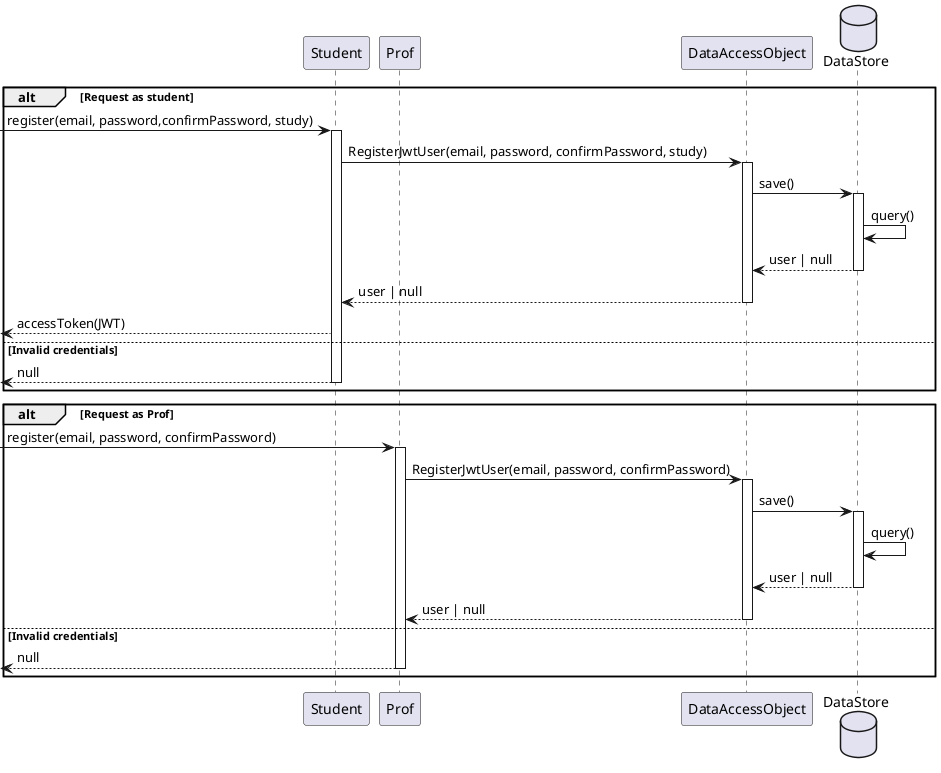 @startuml Register
participant Student
participant Prof
participant DataAccessObject
database DataStore

alt Request as student
-> Student: register(email, password,confirmPassword, study)
activate Student
    Student -> DataAccessObject: RegisterJwtUser(email, password, confirmPassword, study)
    activate DataAccessObject
        DataAccessObject -> DataStore: save()
            activate DataStore
                DataStore -> DataStore: query()
                DataStore --> DataAccessObject: user | null
            deactivate DataStore
        DataAccessObject --> Student: user | null
    deactivate DataAccessObject
    <-- Student  : accessToken(JWT)
else Invalid credentials
	<-- Student: null
deactivate Student
end

alt Request as Prof
-> Prof: register(email, password, confirmPassword)
activate Prof

    Prof -> DataAccessObject: RegisterJwtUser(email, password, confirmPassword)
    activate DataAccessObject
        DataAccessObject -> DataStore: save()
            activate DataStore
                DataStore -> DataStore: query()
                DataStore --> DataAccessObject: user | null
            deactivate DataStore
        DataAccessObject --> Prof: user | null
    deactivate DataAccessObject
else Invalid credentials
	<-- Prof: null
deactivate Prof

end


@enduml
